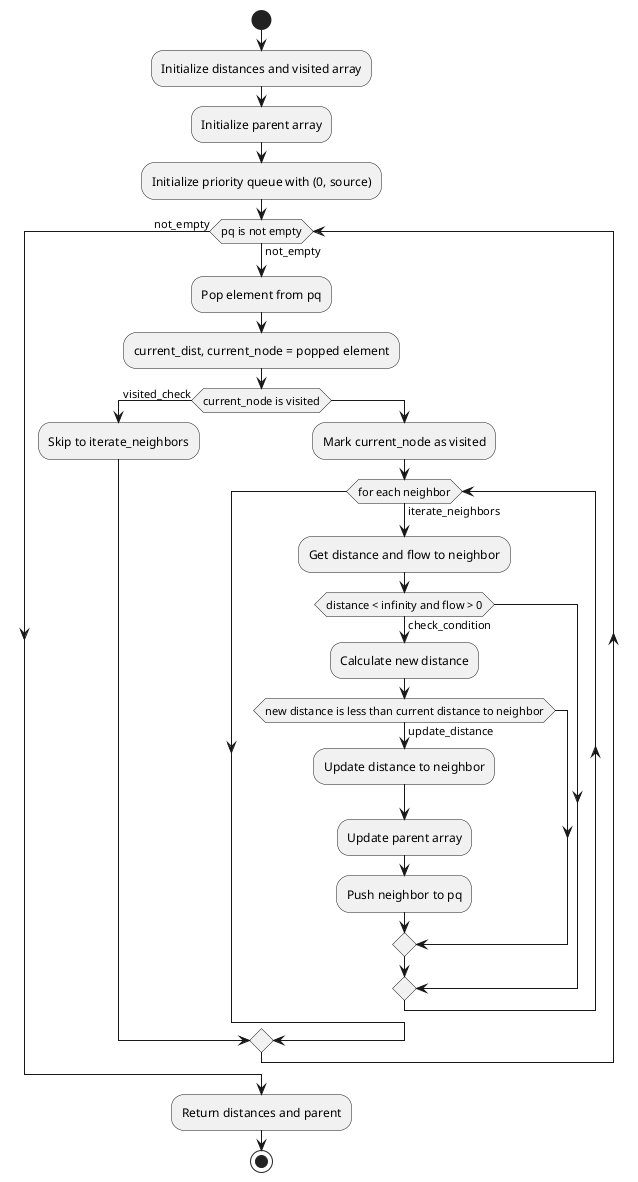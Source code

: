 @startuml
start
:Initialize distances and visited array;
:Initialize parent array;
:Initialize priority queue with (0, source);
while (pq is not empty) is (not_empty)
    :Pop element from pq;
    :current_dist, current_node = popped element;
    if (current_node is visited) then (visited_check)
        :Skip to iterate_neighbors;
    else
        :Mark current_node as visited;
        while (for each neighbor) is (iterate_neighbors)
            :Get distance and flow to neighbor;
            if (distance < infinity and flow > 0) then (check_condition)
                :Calculate new distance;
                if (new distance is less than current distance to neighbor) then (update_distance)
                    :Update distance to neighbor;
                    :Update parent array;
                    :Push neighbor to pq;
                endif
            endif
        endwhile
    endif
endwhile (not_empty)
:Return distances and parent;
stop
@enduml
